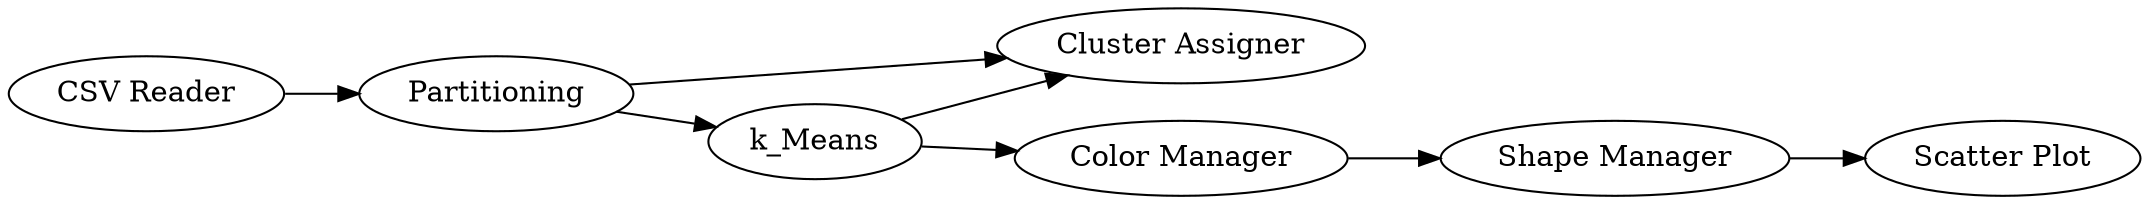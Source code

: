 digraph {
	3 -> 4
	3 -> 5
	5 -> 6
	1 -> 2
	2 -> 3
	6 -> 7
	2 -> 4
	5 [label="Color Manager"]
	1 [label="CSV Reader"]
	7 [label="Scatter Plot"]
	4 [label="Cluster Assigner"]
	6 [label="Shape Manager"]
	3 [label=k_Means]
	2 [label=Partitioning]
	rankdir=LR
}
